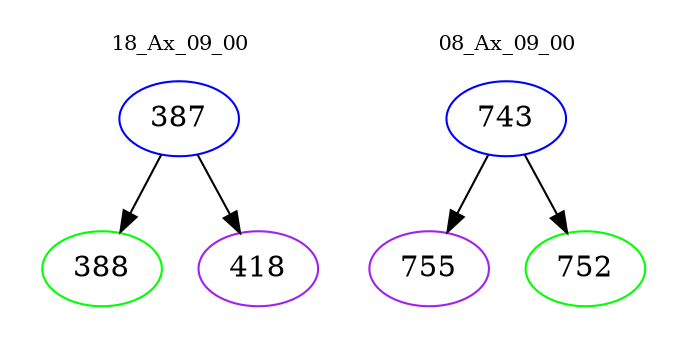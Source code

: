 digraph{
subgraph cluster_0 {
color = white
label = "18_Ax_09_00";
fontsize=10;
T0_387 [label="387", color="blue"]
T0_387 -> T0_388 [color="black"]
T0_388 [label="388", color="green"]
T0_387 -> T0_418 [color="black"]
T0_418 [label="418", color="purple"]
}
subgraph cluster_1 {
color = white
label = "08_Ax_09_00";
fontsize=10;
T1_743 [label="743", color="blue"]
T1_743 -> T1_755 [color="black"]
T1_755 [label="755", color="purple"]
T1_743 -> T1_752 [color="black"]
T1_752 [label="752", color="green"]
}
}
